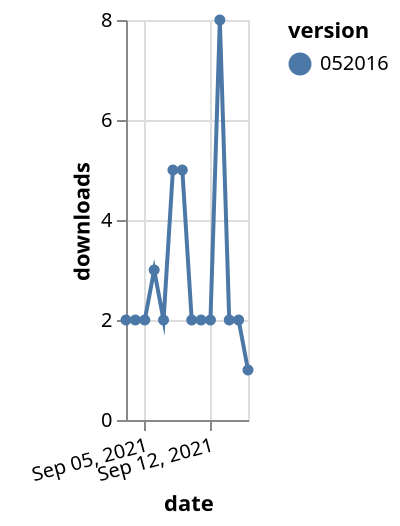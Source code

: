 {"$schema": "https://vega.github.io/schema/vega-lite/v5.json", "description": "A simple bar chart with embedded data.", "data": {"values": [{"date": "2021-09-03", "total": 3154, "delta": 2, "version": "052016"}, {"date": "2021-09-04", "total": 3156, "delta": 2, "version": "052016"}, {"date": "2021-09-05", "total": 3158, "delta": 2, "version": "052016"}, {"date": "2021-09-06", "total": 3161, "delta": 3, "version": "052016"}, {"date": "2021-09-07", "total": 3163, "delta": 2, "version": "052016"}, {"date": "2021-09-08", "total": 3168, "delta": 5, "version": "052016"}, {"date": "2021-09-09", "total": 3173, "delta": 5, "version": "052016"}, {"date": "2021-09-10", "total": 3175, "delta": 2, "version": "052016"}, {"date": "2021-09-11", "total": 3177, "delta": 2, "version": "052016"}, {"date": "2021-09-12", "total": 3179, "delta": 2, "version": "052016"}, {"date": "2021-09-13", "total": 3187, "delta": 8, "version": "052016"}, {"date": "2021-09-14", "total": 3189, "delta": 2, "version": "052016"}, {"date": "2021-09-15", "total": 3191, "delta": 2, "version": "052016"}, {"date": "2021-09-16", "total": 3192, "delta": 1, "version": "052016"}]}, "width": "container", "mark": {"type": "line", "point": {"filled": true}}, "encoding": {"x": {"field": "date", "type": "temporal", "timeUnit": "yearmonthdate", "title": "date", "axis": {"labelAngle": -15}}, "y": {"field": "delta", "type": "quantitative", "title": "downloads"}, "color": {"field": "version", "type": "nominal"}, "tooltip": {"field": "delta"}}}